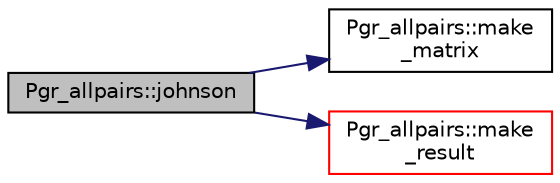 digraph "Pgr_allpairs::johnson"
{
  edge [fontname="Helvetica",fontsize="10",labelfontname="Helvetica",labelfontsize="10"];
  node [fontname="Helvetica",fontsize="10",shape=record];
  rankdir="LR";
  Node45 [label="Pgr_allpairs::johnson",height=0.2,width=0.4,color="black", fillcolor="grey75", style="filled", fontcolor="black"];
  Node45 -> Node46 [color="midnightblue",fontsize="10",style="solid",fontname="Helvetica"];
  Node46 [label="Pgr_allpairs::make\l_matrix",height=0.2,width=0.4,color="black", fillcolor="white", style="filled",URL="$classPgr__allpairs.html#af7ff7c1ce862ce6671208dbafcd78aed"];
  Node45 -> Node47 [color="midnightblue",fontsize="10",style="solid",fontname="Helvetica"];
  Node47 [label="Pgr_allpairs::make\l_result",height=0.2,width=0.4,color="red", fillcolor="white", style="filled",URL="$classPgr__allpairs.html#afe79da2fbe6d7c047790ad0fb2070674"];
}
